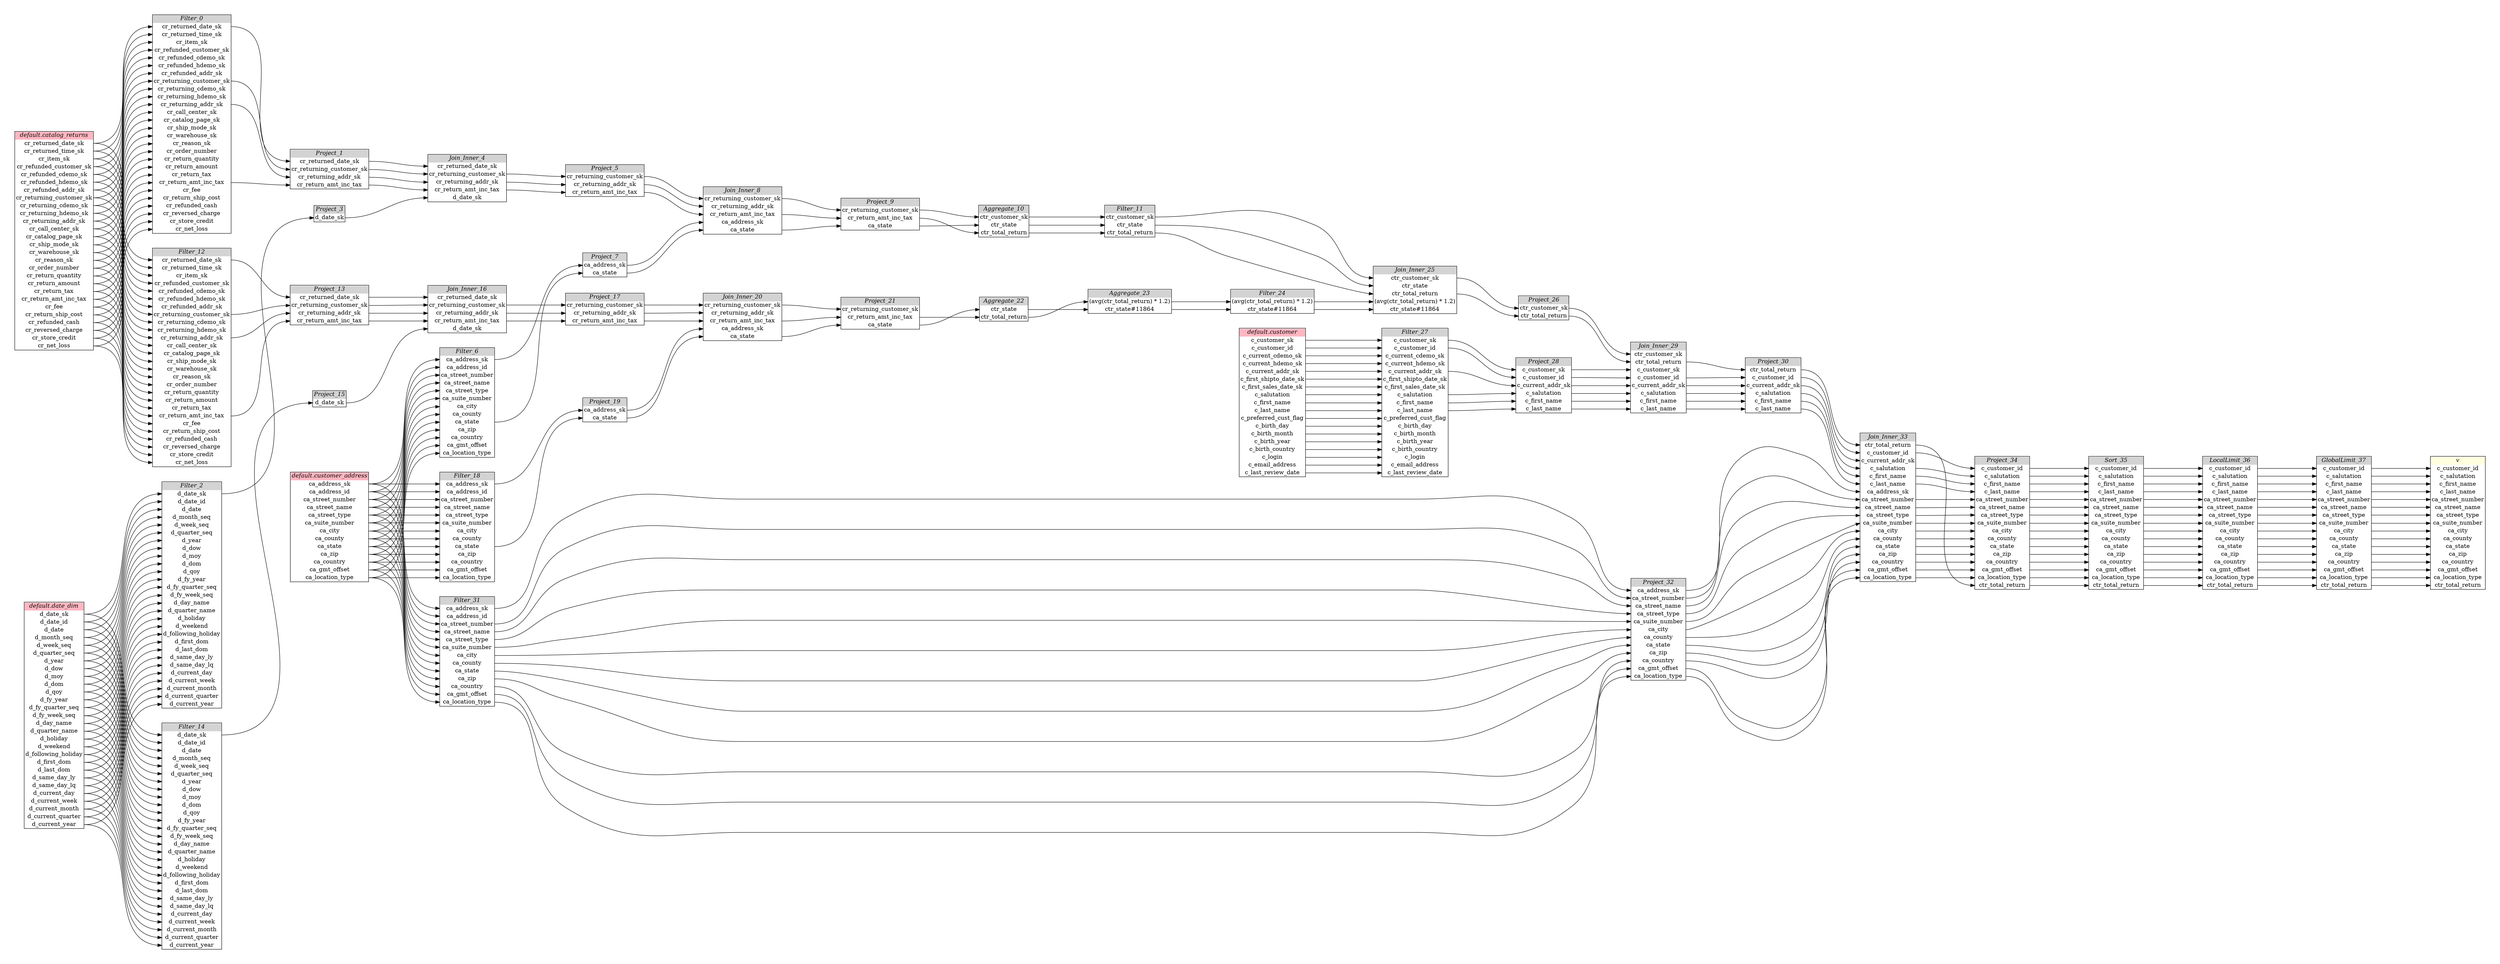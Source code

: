 // Automatically generated by TPCDSFlowTestSuite


digraph {
  graph [pad="0.5", nodesep="0.5", ranksep="2", fontname="Helvetica"];
  node [shape=plain]
  rankdir=LR;

  
"Aggregate_10" [label=<
<table border="1" cellborder="0" cellspacing="0">
  <tr><td bgcolor="lightgray" port="nodeName"><i>Aggregate_10</i></td></tr>
  <tr><td port="0">ctr_customer_sk</td></tr>
<tr><td port="1">ctr_state</td></tr>
<tr><td port="2">ctr_total_return</td></tr>
</table>>];
     

"Aggregate_22" [label=<
<table border="1" cellborder="0" cellspacing="0">
  <tr><td bgcolor="lightgray" port="nodeName"><i>Aggregate_22</i></td></tr>
  <tr><td port="0">ctr_state</td></tr>
<tr><td port="1">ctr_total_return</td></tr>
</table>>];
     

"Aggregate_23" [label=<
<table border="1" cellborder="0" cellspacing="0">
  <tr><td bgcolor="lightgray" port="nodeName"><i>Aggregate_23</i></td></tr>
  <tr><td port="0">(avg(ctr_total_return) * 1.2)</td></tr>
<tr><td port="1">ctr_state#11864</td></tr>
</table>>];
     

"Filter_0" [label=<
<table border="1" cellborder="0" cellspacing="0">
  <tr><td bgcolor="lightgray" port="nodeName"><i>Filter_0</i></td></tr>
  <tr><td port="0">cr_returned_date_sk</td></tr>
<tr><td port="1">cr_returned_time_sk</td></tr>
<tr><td port="2">cr_item_sk</td></tr>
<tr><td port="3">cr_refunded_customer_sk</td></tr>
<tr><td port="4">cr_refunded_cdemo_sk</td></tr>
<tr><td port="5">cr_refunded_hdemo_sk</td></tr>
<tr><td port="6">cr_refunded_addr_sk</td></tr>
<tr><td port="7">cr_returning_customer_sk</td></tr>
<tr><td port="8">cr_returning_cdemo_sk</td></tr>
<tr><td port="9">cr_returning_hdemo_sk</td></tr>
<tr><td port="10">cr_returning_addr_sk</td></tr>
<tr><td port="11">cr_call_center_sk</td></tr>
<tr><td port="12">cr_catalog_page_sk</td></tr>
<tr><td port="13">cr_ship_mode_sk</td></tr>
<tr><td port="14">cr_warehouse_sk</td></tr>
<tr><td port="15">cr_reason_sk</td></tr>
<tr><td port="16">cr_order_number</td></tr>
<tr><td port="17">cr_return_quantity</td></tr>
<tr><td port="18">cr_return_amount</td></tr>
<tr><td port="19">cr_return_tax</td></tr>
<tr><td port="20">cr_return_amt_inc_tax</td></tr>
<tr><td port="21">cr_fee</td></tr>
<tr><td port="22">cr_return_ship_cost</td></tr>
<tr><td port="23">cr_refunded_cash</td></tr>
<tr><td port="24">cr_reversed_charge</td></tr>
<tr><td port="25">cr_store_credit</td></tr>
<tr><td port="26">cr_net_loss</td></tr>
</table>>];
     

"Filter_11" [label=<
<table border="1" cellborder="0" cellspacing="0">
  <tr><td bgcolor="lightgray" port="nodeName"><i>Filter_11</i></td></tr>
  <tr><td port="0">ctr_customer_sk</td></tr>
<tr><td port="1">ctr_state</td></tr>
<tr><td port="2">ctr_total_return</td></tr>
</table>>];
     

"Filter_12" [label=<
<table border="1" cellborder="0" cellspacing="0">
  <tr><td bgcolor="lightgray" port="nodeName"><i>Filter_12</i></td></tr>
  <tr><td port="0">cr_returned_date_sk</td></tr>
<tr><td port="1">cr_returned_time_sk</td></tr>
<tr><td port="2">cr_item_sk</td></tr>
<tr><td port="3">cr_refunded_customer_sk</td></tr>
<tr><td port="4">cr_refunded_cdemo_sk</td></tr>
<tr><td port="5">cr_refunded_hdemo_sk</td></tr>
<tr><td port="6">cr_refunded_addr_sk</td></tr>
<tr><td port="7">cr_returning_customer_sk</td></tr>
<tr><td port="8">cr_returning_cdemo_sk</td></tr>
<tr><td port="9">cr_returning_hdemo_sk</td></tr>
<tr><td port="10">cr_returning_addr_sk</td></tr>
<tr><td port="11">cr_call_center_sk</td></tr>
<tr><td port="12">cr_catalog_page_sk</td></tr>
<tr><td port="13">cr_ship_mode_sk</td></tr>
<tr><td port="14">cr_warehouse_sk</td></tr>
<tr><td port="15">cr_reason_sk</td></tr>
<tr><td port="16">cr_order_number</td></tr>
<tr><td port="17">cr_return_quantity</td></tr>
<tr><td port="18">cr_return_amount</td></tr>
<tr><td port="19">cr_return_tax</td></tr>
<tr><td port="20">cr_return_amt_inc_tax</td></tr>
<tr><td port="21">cr_fee</td></tr>
<tr><td port="22">cr_return_ship_cost</td></tr>
<tr><td port="23">cr_refunded_cash</td></tr>
<tr><td port="24">cr_reversed_charge</td></tr>
<tr><td port="25">cr_store_credit</td></tr>
<tr><td port="26">cr_net_loss</td></tr>
</table>>];
     

"Filter_14" [label=<
<table border="1" cellborder="0" cellspacing="0">
  <tr><td bgcolor="lightgray" port="nodeName"><i>Filter_14</i></td></tr>
  <tr><td port="0">d_date_sk</td></tr>
<tr><td port="1">d_date_id</td></tr>
<tr><td port="2">d_date</td></tr>
<tr><td port="3">d_month_seq</td></tr>
<tr><td port="4">d_week_seq</td></tr>
<tr><td port="5">d_quarter_seq</td></tr>
<tr><td port="6">d_year</td></tr>
<tr><td port="7">d_dow</td></tr>
<tr><td port="8">d_moy</td></tr>
<tr><td port="9">d_dom</td></tr>
<tr><td port="10">d_qoy</td></tr>
<tr><td port="11">d_fy_year</td></tr>
<tr><td port="12">d_fy_quarter_seq</td></tr>
<tr><td port="13">d_fy_week_seq</td></tr>
<tr><td port="14">d_day_name</td></tr>
<tr><td port="15">d_quarter_name</td></tr>
<tr><td port="16">d_holiday</td></tr>
<tr><td port="17">d_weekend</td></tr>
<tr><td port="18">d_following_holiday</td></tr>
<tr><td port="19">d_first_dom</td></tr>
<tr><td port="20">d_last_dom</td></tr>
<tr><td port="21">d_same_day_ly</td></tr>
<tr><td port="22">d_same_day_lq</td></tr>
<tr><td port="23">d_current_day</td></tr>
<tr><td port="24">d_current_week</td></tr>
<tr><td port="25">d_current_month</td></tr>
<tr><td port="26">d_current_quarter</td></tr>
<tr><td port="27">d_current_year</td></tr>
</table>>];
     

"Filter_18" [label=<
<table border="1" cellborder="0" cellspacing="0">
  <tr><td bgcolor="lightgray" port="nodeName"><i>Filter_18</i></td></tr>
  <tr><td port="0">ca_address_sk</td></tr>
<tr><td port="1">ca_address_id</td></tr>
<tr><td port="2">ca_street_number</td></tr>
<tr><td port="3">ca_street_name</td></tr>
<tr><td port="4">ca_street_type</td></tr>
<tr><td port="5">ca_suite_number</td></tr>
<tr><td port="6">ca_city</td></tr>
<tr><td port="7">ca_county</td></tr>
<tr><td port="8">ca_state</td></tr>
<tr><td port="9">ca_zip</td></tr>
<tr><td port="10">ca_country</td></tr>
<tr><td port="11">ca_gmt_offset</td></tr>
<tr><td port="12">ca_location_type</td></tr>
</table>>];
     

"Filter_2" [label=<
<table border="1" cellborder="0" cellspacing="0">
  <tr><td bgcolor="lightgray" port="nodeName"><i>Filter_2</i></td></tr>
  <tr><td port="0">d_date_sk</td></tr>
<tr><td port="1">d_date_id</td></tr>
<tr><td port="2">d_date</td></tr>
<tr><td port="3">d_month_seq</td></tr>
<tr><td port="4">d_week_seq</td></tr>
<tr><td port="5">d_quarter_seq</td></tr>
<tr><td port="6">d_year</td></tr>
<tr><td port="7">d_dow</td></tr>
<tr><td port="8">d_moy</td></tr>
<tr><td port="9">d_dom</td></tr>
<tr><td port="10">d_qoy</td></tr>
<tr><td port="11">d_fy_year</td></tr>
<tr><td port="12">d_fy_quarter_seq</td></tr>
<tr><td port="13">d_fy_week_seq</td></tr>
<tr><td port="14">d_day_name</td></tr>
<tr><td port="15">d_quarter_name</td></tr>
<tr><td port="16">d_holiday</td></tr>
<tr><td port="17">d_weekend</td></tr>
<tr><td port="18">d_following_holiday</td></tr>
<tr><td port="19">d_first_dom</td></tr>
<tr><td port="20">d_last_dom</td></tr>
<tr><td port="21">d_same_day_ly</td></tr>
<tr><td port="22">d_same_day_lq</td></tr>
<tr><td port="23">d_current_day</td></tr>
<tr><td port="24">d_current_week</td></tr>
<tr><td port="25">d_current_month</td></tr>
<tr><td port="26">d_current_quarter</td></tr>
<tr><td port="27">d_current_year</td></tr>
</table>>];
     

"Filter_24" [label=<
<table border="1" cellborder="0" cellspacing="0">
  <tr><td bgcolor="lightgray" port="nodeName"><i>Filter_24</i></td></tr>
  <tr><td port="0">(avg(ctr_total_return) * 1.2)</td></tr>
<tr><td port="1">ctr_state#11864</td></tr>
</table>>];
     

"Filter_27" [label=<
<table border="1" cellborder="0" cellspacing="0">
  <tr><td bgcolor="lightgray" port="nodeName"><i>Filter_27</i></td></tr>
  <tr><td port="0">c_customer_sk</td></tr>
<tr><td port="1">c_customer_id</td></tr>
<tr><td port="2">c_current_cdemo_sk</td></tr>
<tr><td port="3">c_current_hdemo_sk</td></tr>
<tr><td port="4">c_current_addr_sk</td></tr>
<tr><td port="5">c_first_shipto_date_sk</td></tr>
<tr><td port="6">c_first_sales_date_sk</td></tr>
<tr><td port="7">c_salutation</td></tr>
<tr><td port="8">c_first_name</td></tr>
<tr><td port="9">c_last_name</td></tr>
<tr><td port="10">c_preferred_cust_flag</td></tr>
<tr><td port="11">c_birth_day</td></tr>
<tr><td port="12">c_birth_month</td></tr>
<tr><td port="13">c_birth_year</td></tr>
<tr><td port="14">c_birth_country</td></tr>
<tr><td port="15">c_login</td></tr>
<tr><td port="16">c_email_address</td></tr>
<tr><td port="17">c_last_review_date</td></tr>
</table>>];
     

"Filter_31" [label=<
<table border="1" cellborder="0" cellspacing="0">
  <tr><td bgcolor="lightgray" port="nodeName"><i>Filter_31</i></td></tr>
  <tr><td port="0">ca_address_sk</td></tr>
<tr><td port="1">ca_address_id</td></tr>
<tr><td port="2">ca_street_number</td></tr>
<tr><td port="3">ca_street_name</td></tr>
<tr><td port="4">ca_street_type</td></tr>
<tr><td port="5">ca_suite_number</td></tr>
<tr><td port="6">ca_city</td></tr>
<tr><td port="7">ca_county</td></tr>
<tr><td port="8">ca_state</td></tr>
<tr><td port="9">ca_zip</td></tr>
<tr><td port="10">ca_country</td></tr>
<tr><td port="11">ca_gmt_offset</td></tr>
<tr><td port="12">ca_location_type</td></tr>
</table>>];
     

"Filter_6" [label=<
<table border="1" cellborder="0" cellspacing="0">
  <tr><td bgcolor="lightgray" port="nodeName"><i>Filter_6</i></td></tr>
  <tr><td port="0">ca_address_sk</td></tr>
<tr><td port="1">ca_address_id</td></tr>
<tr><td port="2">ca_street_number</td></tr>
<tr><td port="3">ca_street_name</td></tr>
<tr><td port="4">ca_street_type</td></tr>
<tr><td port="5">ca_suite_number</td></tr>
<tr><td port="6">ca_city</td></tr>
<tr><td port="7">ca_county</td></tr>
<tr><td port="8">ca_state</td></tr>
<tr><td port="9">ca_zip</td></tr>
<tr><td port="10">ca_country</td></tr>
<tr><td port="11">ca_gmt_offset</td></tr>
<tr><td port="12">ca_location_type</td></tr>
</table>>];
     

"GlobalLimit_37" [label=<
<table border="1" cellborder="0" cellspacing="0">
  <tr><td bgcolor="lightgray" port="nodeName"><i>GlobalLimit_37</i></td></tr>
  <tr><td port="0">c_customer_id</td></tr>
<tr><td port="1">c_salutation</td></tr>
<tr><td port="2">c_first_name</td></tr>
<tr><td port="3">c_last_name</td></tr>
<tr><td port="4">ca_street_number</td></tr>
<tr><td port="5">ca_street_name</td></tr>
<tr><td port="6">ca_street_type</td></tr>
<tr><td port="7">ca_suite_number</td></tr>
<tr><td port="8">ca_city</td></tr>
<tr><td port="9">ca_county</td></tr>
<tr><td port="10">ca_state</td></tr>
<tr><td port="11">ca_zip</td></tr>
<tr><td port="12">ca_country</td></tr>
<tr><td port="13">ca_gmt_offset</td></tr>
<tr><td port="14">ca_location_type</td></tr>
<tr><td port="15">ctr_total_return</td></tr>
</table>>];
     

"Join_Inner_16" [label=<
<table border="1" cellborder="0" cellspacing="0">
  <tr><td bgcolor="lightgray" port="nodeName"><i>Join_Inner_16</i></td></tr>
  <tr><td port="0">cr_returned_date_sk</td></tr>
<tr><td port="1">cr_returning_customer_sk</td></tr>
<tr><td port="2">cr_returning_addr_sk</td></tr>
<tr><td port="3">cr_return_amt_inc_tax</td></tr>
<tr><td port="4">d_date_sk</td></tr>
</table>>];
     

"Join_Inner_20" [label=<
<table border="1" cellborder="0" cellspacing="0">
  <tr><td bgcolor="lightgray" port="nodeName"><i>Join_Inner_20</i></td></tr>
  <tr><td port="0">cr_returning_customer_sk</td></tr>
<tr><td port="1">cr_returning_addr_sk</td></tr>
<tr><td port="2">cr_return_amt_inc_tax</td></tr>
<tr><td port="3">ca_address_sk</td></tr>
<tr><td port="4">ca_state</td></tr>
</table>>];
     

"Join_Inner_25" [label=<
<table border="1" cellborder="0" cellspacing="0">
  <tr><td bgcolor="lightgray" port="nodeName"><i>Join_Inner_25</i></td></tr>
  <tr><td port="0">ctr_customer_sk</td></tr>
<tr><td port="1">ctr_state</td></tr>
<tr><td port="2">ctr_total_return</td></tr>
<tr><td port="3">(avg(ctr_total_return) * 1.2)</td></tr>
<tr><td port="4">ctr_state#11864</td></tr>
</table>>];
     

"Join_Inner_29" [label=<
<table border="1" cellborder="0" cellspacing="0">
  <tr><td bgcolor="lightgray" port="nodeName"><i>Join_Inner_29</i></td></tr>
  <tr><td port="0">ctr_customer_sk</td></tr>
<tr><td port="1">ctr_total_return</td></tr>
<tr><td port="2">c_customer_sk</td></tr>
<tr><td port="3">c_customer_id</td></tr>
<tr><td port="4">c_current_addr_sk</td></tr>
<tr><td port="5">c_salutation</td></tr>
<tr><td port="6">c_first_name</td></tr>
<tr><td port="7">c_last_name</td></tr>
</table>>];
     

"Join_Inner_33" [label=<
<table border="1" cellborder="0" cellspacing="0">
  <tr><td bgcolor="lightgray" port="nodeName"><i>Join_Inner_33</i></td></tr>
  <tr><td port="0">ctr_total_return</td></tr>
<tr><td port="1">c_customer_id</td></tr>
<tr><td port="2">c_current_addr_sk</td></tr>
<tr><td port="3">c_salutation</td></tr>
<tr><td port="4">c_first_name</td></tr>
<tr><td port="5">c_last_name</td></tr>
<tr><td port="6">ca_address_sk</td></tr>
<tr><td port="7">ca_street_number</td></tr>
<tr><td port="8">ca_street_name</td></tr>
<tr><td port="9">ca_street_type</td></tr>
<tr><td port="10">ca_suite_number</td></tr>
<tr><td port="11">ca_city</td></tr>
<tr><td port="12">ca_county</td></tr>
<tr><td port="13">ca_state</td></tr>
<tr><td port="14">ca_zip</td></tr>
<tr><td port="15">ca_country</td></tr>
<tr><td port="16">ca_gmt_offset</td></tr>
<tr><td port="17">ca_location_type</td></tr>
</table>>];
     

"Join_Inner_4" [label=<
<table border="1" cellborder="0" cellspacing="0">
  <tr><td bgcolor="lightgray" port="nodeName"><i>Join_Inner_4</i></td></tr>
  <tr><td port="0">cr_returned_date_sk</td></tr>
<tr><td port="1">cr_returning_customer_sk</td></tr>
<tr><td port="2">cr_returning_addr_sk</td></tr>
<tr><td port="3">cr_return_amt_inc_tax</td></tr>
<tr><td port="4">d_date_sk</td></tr>
</table>>];
     

"Join_Inner_8" [label=<
<table border="1" cellborder="0" cellspacing="0">
  <tr><td bgcolor="lightgray" port="nodeName"><i>Join_Inner_8</i></td></tr>
  <tr><td port="0">cr_returning_customer_sk</td></tr>
<tr><td port="1">cr_returning_addr_sk</td></tr>
<tr><td port="2">cr_return_amt_inc_tax</td></tr>
<tr><td port="3">ca_address_sk</td></tr>
<tr><td port="4">ca_state</td></tr>
</table>>];
     

"LocalLimit_36" [label=<
<table border="1" cellborder="0" cellspacing="0">
  <tr><td bgcolor="lightgray" port="nodeName"><i>LocalLimit_36</i></td></tr>
  <tr><td port="0">c_customer_id</td></tr>
<tr><td port="1">c_salutation</td></tr>
<tr><td port="2">c_first_name</td></tr>
<tr><td port="3">c_last_name</td></tr>
<tr><td port="4">ca_street_number</td></tr>
<tr><td port="5">ca_street_name</td></tr>
<tr><td port="6">ca_street_type</td></tr>
<tr><td port="7">ca_suite_number</td></tr>
<tr><td port="8">ca_city</td></tr>
<tr><td port="9">ca_county</td></tr>
<tr><td port="10">ca_state</td></tr>
<tr><td port="11">ca_zip</td></tr>
<tr><td port="12">ca_country</td></tr>
<tr><td port="13">ca_gmt_offset</td></tr>
<tr><td port="14">ca_location_type</td></tr>
<tr><td port="15">ctr_total_return</td></tr>
</table>>];
     

"Project_1" [label=<
<table border="1" cellborder="0" cellspacing="0">
  <tr><td bgcolor="lightgray" port="nodeName"><i>Project_1</i></td></tr>
  <tr><td port="0">cr_returned_date_sk</td></tr>
<tr><td port="1">cr_returning_customer_sk</td></tr>
<tr><td port="2">cr_returning_addr_sk</td></tr>
<tr><td port="3">cr_return_amt_inc_tax</td></tr>
</table>>];
     

"Project_13" [label=<
<table border="1" cellborder="0" cellspacing="0">
  <tr><td bgcolor="lightgray" port="nodeName"><i>Project_13</i></td></tr>
  <tr><td port="0">cr_returned_date_sk</td></tr>
<tr><td port="1">cr_returning_customer_sk</td></tr>
<tr><td port="2">cr_returning_addr_sk</td></tr>
<tr><td port="3">cr_return_amt_inc_tax</td></tr>
</table>>];
     

"Project_15" [label=<
<table border="1" cellborder="0" cellspacing="0">
  <tr><td bgcolor="lightgray" port="nodeName"><i>Project_15</i></td></tr>
  <tr><td port="0">d_date_sk</td></tr>
</table>>];
     

"Project_17" [label=<
<table border="1" cellborder="0" cellspacing="0">
  <tr><td bgcolor="lightgray" port="nodeName"><i>Project_17</i></td></tr>
  <tr><td port="0">cr_returning_customer_sk</td></tr>
<tr><td port="1">cr_returning_addr_sk</td></tr>
<tr><td port="2">cr_return_amt_inc_tax</td></tr>
</table>>];
     

"Project_19" [label=<
<table border="1" cellborder="0" cellspacing="0">
  <tr><td bgcolor="lightgray" port="nodeName"><i>Project_19</i></td></tr>
  <tr><td port="0">ca_address_sk</td></tr>
<tr><td port="1">ca_state</td></tr>
</table>>];
     

"Project_21" [label=<
<table border="1" cellborder="0" cellspacing="0">
  <tr><td bgcolor="lightgray" port="nodeName"><i>Project_21</i></td></tr>
  <tr><td port="0">cr_returning_customer_sk</td></tr>
<tr><td port="1">cr_return_amt_inc_tax</td></tr>
<tr><td port="2">ca_state</td></tr>
</table>>];
     

"Project_26" [label=<
<table border="1" cellborder="0" cellspacing="0">
  <tr><td bgcolor="lightgray" port="nodeName"><i>Project_26</i></td></tr>
  <tr><td port="0">ctr_customer_sk</td></tr>
<tr><td port="1">ctr_total_return</td></tr>
</table>>];
     

"Project_28" [label=<
<table border="1" cellborder="0" cellspacing="0">
  <tr><td bgcolor="lightgray" port="nodeName"><i>Project_28</i></td></tr>
  <tr><td port="0">c_customer_sk</td></tr>
<tr><td port="1">c_customer_id</td></tr>
<tr><td port="2">c_current_addr_sk</td></tr>
<tr><td port="3">c_salutation</td></tr>
<tr><td port="4">c_first_name</td></tr>
<tr><td port="5">c_last_name</td></tr>
</table>>];
     

"Project_3" [label=<
<table border="1" cellborder="0" cellspacing="0">
  <tr><td bgcolor="lightgray" port="nodeName"><i>Project_3</i></td></tr>
  <tr><td port="0">d_date_sk</td></tr>
</table>>];
     

"Project_30" [label=<
<table border="1" cellborder="0" cellspacing="0">
  <tr><td bgcolor="lightgray" port="nodeName"><i>Project_30</i></td></tr>
  <tr><td port="0">ctr_total_return</td></tr>
<tr><td port="1">c_customer_id</td></tr>
<tr><td port="2">c_current_addr_sk</td></tr>
<tr><td port="3">c_salutation</td></tr>
<tr><td port="4">c_first_name</td></tr>
<tr><td port="5">c_last_name</td></tr>
</table>>];
     

"Project_32" [label=<
<table border="1" cellborder="0" cellspacing="0">
  <tr><td bgcolor="lightgray" port="nodeName"><i>Project_32</i></td></tr>
  <tr><td port="0">ca_address_sk</td></tr>
<tr><td port="1">ca_street_number</td></tr>
<tr><td port="2">ca_street_name</td></tr>
<tr><td port="3">ca_street_type</td></tr>
<tr><td port="4">ca_suite_number</td></tr>
<tr><td port="5">ca_city</td></tr>
<tr><td port="6">ca_county</td></tr>
<tr><td port="7">ca_state</td></tr>
<tr><td port="8">ca_zip</td></tr>
<tr><td port="9">ca_country</td></tr>
<tr><td port="10">ca_gmt_offset</td></tr>
<tr><td port="11">ca_location_type</td></tr>
</table>>];
     

"Project_34" [label=<
<table border="1" cellborder="0" cellspacing="0">
  <tr><td bgcolor="lightgray" port="nodeName"><i>Project_34</i></td></tr>
  <tr><td port="0">c_customer_id</td></tr>
<tr><td port="1">c_salutation</td></tr>
<tr><td port="2">c_first_name</td></tr>
<tr><td port="3">c_last_name</td></tr>
<tr><td port="4">ca_street_number</td></tr>
<tr><td port="5">ca_street_name</td></tr>
<tr><td port="6">ca_street_type</td></tr>
<tr><td port="7">ca_suite_number</td></tr>
<tr><td port="8">ca_city</td></tr>
<tr><td port="9">ca_county</td></tr>
<tr><td port="10">ca_state</td></tr>
<tr><td port="11">ca_zip</td></tr>
<tr><td port="12">ca_country</td></tr>
<tr><td port="13">ca_gmt_offset</td></tr>
<tr><td port="14">ca_location_type</td></tr>
<tr><td port="15">ctr_total_return</td></tr>
</table>>];
     

"Project_5" [label=<
<table border="1" cellborder="0" cellspacing="0">
  <tr><td bgcolor="lightgray" port="nodeName"><i>Project_5</i></td></tr>
  <tr><td port="0">cr_returning_customer_sk</td></tr>
<tr><td port="1">cr_returning_addr_sk</td></tr>
<tr><td port="2">cr_return_amt_inc_tax</td></tr>
</table>>];
     

"Project_7" [label=<
<table border="1" cellborder="0" cellspacing="0">
  <tr><td bgcolor="lightgray" port="nodeName"><i>Project_7</i></td></tr>
  <tr><td port="0">ca_address_sk</td></tr>
<tr><td port="1">ca_state</td></tr>
</table>>];
     

"Project_9" [label=<
<table border="1" cellborder="0" cellspacing="0">
  <tr><td bgcolor="lightgray" port="nodeName"><i>Project_9</i></td></tr>
  <tr><td port="0">cr_returning_customer_sk</td></tr>
<tr><td port="1">cr_return_amt_inc_tax</td></tr>
<tr><td port="2">ca_state</td></tr>
</table>>];
     

"Sort_35" [label=<
<table border="1" cellborder="0" cellspacing="0">
  <tr><td bgcolor="lightgray" port="nodeName"><i>Sort_35</i></td></tr>
  <tr><td port="0">c_customer_id</td></tr>
<tr><td port="1">c_salutation</td></tr>
<tr><td port="2">c_first_name</td></tr>
<tr><td port="3">c_last_name</td></tr>
<tr><td port="4">ca_street_number</td></tr>
<tr><td port="5">ca_street_name</td></tr>
<tr><td port="6">ca_street_type</td></tr>
<tr><td port="7">ca_suite_number</td></tr>
<tr><td port="8">ca_city</td></tr>
<tr><td port="9">ca_county</td></tr>
<tr><td port="10">ca_state</td></tr>
<tr><td port="11">ca_zip</td></tr>
<tr><td port="12">ca_country</td></tr>
<tr><td port="13">ca_gmt_offset</td></tr>
<tr><td port="14">ca_location_type</td></tr>
<tr><td port="15">ctr_total_return</td></tr>
</table>>];
     

"default.catalog_returns" [label=<
<table border="1" cellborder="0" cellspacing="0">
  <tr><td bgcolor="lightpink" port="nodeName"><i>default.catalog_returns</i></td></tr>
  <tr><td port="0">cr_returned_date_sk</td></tr>
<tr><td port="1">cr_returned_time_sk</td></tr>
<tr><td port="2">cr_item_sk</td></tr>
<tr><td port="3">cr_refunded_customer_sk</td></tr>
<tr><td port="4">cr_refunded_cdemo_sk</td></tr>
<tr><td port="5">cr_refunded_hdemo_sk</td></tr>
<tr><td port="6">cr_refunded_addr_sk</td></tr>
<tr><td port="7">cr_returning_customer_sk</td></tr>
<tr><td port="8">cr_returning_cdemo_sk</td></tr>
<tr><td port="9">cr_returning_hdemo_sk</td></tr>
<tr><td port="10">cr_returning_addr_sk</td></tr>
<tr><td port="11">cr_call_center_sk</td></tr>
<tr><td port="12">cr_catalog_page_sk</td></tr>
<tr><td port="13">cr_ship_mode_sk</td></tr>
<tr><td port="14">cr_warehouse_sk</td></tr>
<tr><td port="15">cr_reason_sk</td></tr>
<tr><td port="16">cr_order_number</td></tr>
<tr><td port="17">cr_return_quantity</td></tr>
<tr><td port="18">cr_return_amount</td></tr>
<tr><td port="19">cr_return_tax</td></tr>
<tr><td port="20">cr_return_amt_inc_tax</td></tr>
<tr><td port="21">cr_fee</td></tr>
<tr><td port="22">cr_return_ship_cost</td></tr>
<tr><td port="23">cr_refunded_cash</td></tr>
<tr><td port="24">cr_reversed_charge</td></tr>
<tr><td port="25">cr_store_credit</td></tr>
<tr><td port="26">cr_net_loss</td></tr>
</table>>];
     

"default.customer" [label=<
<table border="1" cellborder="0" cellspacing="0">
  <tr><td bgcolor="lightpink" port="nodeName"><i>default.customer</i></td></tr>
  <tr><td port="0">c_customer_sk</td></tr>
<tr><td port="1">c_customer_id</td></tr>
<tr><td port="2">c_current_cdemo_sk</td></tr>
<tr><td port="3">c_current_hdemo_sk</td></tr>
<tr><td port="4">c_current_addr_sk</td></tr>
<tr><td port="5">c_first_shipto_date_sk</td></tr>
<tr><td port="6">c_first_sales_date_sk</td></tr>
<tr><td port="7">c_salutation</td></tr>
<tr><td port="8">c_first_name</td></tr>
<tr><td port="9">c_last_name</td></tr>
<tr><td port="10">c_preferred_cust_flag</td></tr>
<tr><td port="11">c_birth_day</td></tr>
<tr><td port="12">c_birth_month</td></tr>
<tr><td port="13">c_birth_year</td></tr>
<tr><td port="14">c_birth_country</td></tr>
<tr><td port="15">c_login</td></tr>
<tr><td port="16">c_email_address</td></tr>
<tr><td port="17">c_last_review_date</td></tr>
</table>>];
     

"default.customer_address" [label=<
<table border="1" cellborder="0" cellspacing="0">
  <tr><td bgcolor="lightpink" port="nodeName"><i>default.customer_address</i></td></tr>
  <tr><td port="0">ca_address_sk</td></tr>
<tr><td port="1">ca_address_id</td></tr>
<tr><td port="2">ca_street_number</td></tr>
<tr><td port="3">ca_street_name</td></tr>
<tr><td port="4">ca_street_type</td></tr>
<tr><td port="5">ca_suite_number</td></tr>
<tr><td port="6">ca_city</td></tr>
<tr><td port="7">ca_county</td></tr>
<tr><td port="8">ca_state</td></tr>
<tr><td port="9">ca_zip</td></tr>
<tr><td port="10">ca_country</td></tr>
<tr><td port="11">ca_gmt_offset</td></tr>
<tr><td port="12">ca_location_type</td></tr>
</table>>];
     

"default.date_dim" [label=<
<table border="1" cellborder="0" cellspacing="0">
  <tr><td bgcolor="lightpink" port="nodeName"><i>default.date_dim</i></td></tr>
  <tr><td port="0">d_date_sk</td></tr>
<tr><td port="1">d_date_id</td></tr>
<tr><td port="2">d_date</td></tr>
<tr><td port="3">d_month_seq</td></tr>
<tr><td port="4">d_week_seq</td></tr>
<tr><td port="5">d_quarter_seq</td></tr>
<tr><td port="6">d_year</td></tr>
<tr><td port="7">d_dow</td></tr>
<tr><td port="8">d_moy</td></tr>
<tr><td port="9">d_dom</td></tr>
<tr><td port="10">d_qoy</td></tr>
<tr><td port="11">d_fy_year</td></tr>
<tr><td port="12">d_fy_quarter_seq</td></tr>
<tr><td port="13">d_fy_week_seq</td></tr>
<tr><td port="14">d_day_name</td></tr>
<tr><td port="15">d_quarter_name</td></tr>
<tr><td port="16">d_holiday</td></tr>
<tr><td port="17">d_weekend</td></tr>
<tr><td port="18">d_following_holiday</td></tr>
<tr><td port="19">d_first_dom</td></tr>
<tr><td port="20">d_last_dom</td></tr>
<tr><td port="21">d_same_day_ly</td></tr>
<tr><td port="22">d_same_day_lq</td></tr>
<tr><td port="23">d_current_day</td></tr>
<tr><td port="24">d_current_week</td></tr>
<tr><td port="25">d_current_month</td></tr>
<tr><td port="26">d_current_quarter</td></tr>
<tr><td port="27">d_current_year</td></tr>
</table>>];
     

"v" [label=<
<table border="1" cellborder="0" cellspacing="0">
  <tr><td bgcolor="lightyellow" port="nodeName"><i>v</i></td></tr>
  <tr><td port="0">c_customer_id</td></tr>
<tr><td port="1">c_salutation</td></tr>
<tr><td port="2">c_first_name</td></tr>
<tr><td port="3">c_last_name</td></tr>
<tr><td port="4">ca_street_number</td></tr>
<tr><td port="5">ca_street_name</td></tr>
<tr><td port="6">ca_street_type</td></tr>
<tr><td port="7">ca_suite_number</td></tr>
<tr><td port="8">ca_city</td></tr>
<tr><td port="9">ca_county</td></tr>
<tr><td port="10">ca_state</td></tr>
<tr><td port="11">ca_zip</td></tr>
<tr><td port="12">ca_country</td></tr>
<tr><td port="13">ca_gmt_offset</td></tr>
<tr><td port="14">ca_location_type</td></tr>
<tr><td port="15">ctr_total_return</td></tr>
</table>>];
     
  "Aggregate_10":0 -> "Filter_11":0;
"Aggregate_10":1 -> "Filter_11":1;
"Aggregate_10":2 -> "Filter_11":2;
"Aggregate_22":0 -> "Aggregate_23":1;
"Aggregate_22":1 -> "Aggregate_23":0;
"Aggregate_23":0 -> "Filter_24":0;
"Aggregate_23":1 -> "Filter_24":1;
"Filter_0":0 -> "Project_1":0;
"Filter_0":10 -> "Project_1":2;
"Filter_0":20 -> "Project_1":3;
"Filter_0":7 -> "Project_1":1;
"Filter_11":0 -> "Join_Inner_25":0;
"Filter_11":1 -> "Join_Inner_25":1;
"Filter_11":2 -> "Join_Inner_25":2;
"Filter_12":0 -> "Project_13":0;
"Filter_12":10 -> "Project_13":2;
"Filter_12":20 -> "Project_13":3;
"Filter_12":7 -> "Project_13":1;
"Filter_14":0 -> "Project_15":0;
"Filter_18":0 -> "Project_19":0;
"Filter_18":8 -> "Project_19":1;
"Filter_2":0 -> "Project_3":0;
"Filter_24":0 -> "Join_Inner_25":3;
"Filter_24":1 -> "Join_Inner_25":4;
"Filter_27":0 -> "Project_28":0;
"Filter_27":1 -> "Project_28":1;
"Filter_27":4 -> "Project_28":2;
"Filter_27":7 -> "Project_28":3;
"Filter_27":8 -> "Project_28":4;
"Filter_27":9 -> "Project_28":5;
"Filter_31":0 -> "Project_32":0;
"Filter_31":10 -> "Project_32":9;
"Filter_31":11 -> "Project_32":10;
"Filter_31":12 -> "Project_32":11;
"Filter_31":2 -> "Project_32":1;
"Filter_31":3 -> "Project_32":2;
"Filter_31":4 -> "Project_32":3;
"Filter_31":5 -> "Project_32":4;
"Filter_31":6 -> "Project_32":5;
"Filter_31":7 -> "Project_32":6;
"Filter_31":8 -> "Project_32":7;
"Filter_31":9 -> "Project_32":8;
"Filter_6":0 -> "Project_7":0;
"Filter_6":8 -> "Project_7":1;
"GlobalLimit_37":0 -> "v":0;
"GlobalLimit_37":1 -> "v":1;
"GlobalLimit_37":10 -> "v":10;
"GlobalLimit_37":11 -> "v":11;
"GlobalLimit_37":12 -> "v":12;
"GlobalLimit_37":13 -> "v":13;
"GlobalLimit_37":14 -> "v":14;
"GlobalLimit_37":15 -> "v":15;
"GlobalLimit_37":2 -> "v":2;
"GlobalLimit_37":3 -> "v":3;
"GlobalLimit_37":4 -> "v":4;
"GlobalLimit_37":5 -> "v":5;
"GlobalLimit_37":6 -> "v":6;
"GlobalLimit_37":7 -> "v":7;
"GlobalLimit_37":8 -> "v":8;
"GlobalLimit_37":9 -> "v":9;
"Join_Inner_16":1 -> "Project_17":0;
"Join_Inner_16":2 -> "Project_17":1;
"Join_Inner_16":3 -> "Project_17":2;
"Join_Inner_20":0 -> "Project_21":0;
"Join_Inner_20":2 -> "Project_21":1;
"Join_Inner_20":4 -> "Project_21":2;
"Join_Inner_25":0 -> "Project_26":0;
"Join_Inner_25":2 -> "Project_26":1;
"Join_Inner_29":1 -> "Project_30":0;
"Join_Inner_29":3 -> "Project_30":1;
"Join_Inner_29":4 -> "Project_30":2;
"Join_Inner_29":5 -> "Project_30":3;
"Join_Inner_29":6 -> "Project_30":4;
"Join_Inner_29":7 -> "Project_30":5;
"Join_Inner_33":0 -> "Project_34":15;
"Join_Inner_33":1 -> "Project_34":0;
"Join_Inner_33":10 -> "Project_34":7;
"Join_Inner_33":11 -> "Project_34":8;
"Join_Inner_33":12 -> "Project_34":9;
"Join_Inner_33":13 -> "Project_34":10;
"Join_Inner_33":14 -> "Project_34":11;
"Join_Inner_33":15 -> "Project_34":12;
"Join_Inner_33":16 -> "Project_34":13;
"Join_Inner_33":17 -> "Project_34":14;
"Join_Inner_33":3 -> "Project_34":1;
"Join_Inner_33":4 -> "Project_34":2;
"Join_Inner_33":5 -> "Project_34":3;
"Join_Inner_33":7 -> "Project_34":4;
"Join_Inner_33":8 -> "Project_34":5;
"Join_Inner_33":9 -> "Project_34":6;
"Join_Inner_4":1 -> "Project_5":0;
"Join_Inner_4":2 -> "Project_5":1;
"Join_Inner_4":3 -> "Project_5":2;
"Join_Inner_8":0 -> "Project_9":0;
"Join_Inner_8":2 -> "Project_9":1;
"Join_Inner_8":4 -> "Project_9":2;
"LocalLimit_36":0 -> "GlobalLimit_37":0;
"LocalLimit_36":1 -> "GlobalLimit_37":1;
"LocalLimit_36":10 -> "GlobalLimit_37":10;
"LocalLimit_36":11 -> "GlobalLimit_37":11;
"LocalLimit_36":12 -> "GlobalLimit_37":12;
"LocalLimit_36":13 -> "GlobalLimit_37":13;
"LocalLimit_36":14 -> "GlobalLimit_37":14;
"LocalLimit_36":15 -> "GlobalLimit_37":15;
"LocalLimit_36":2 -> "GlobalLimit_37":2;
"LocalLimit_36":3 -> "GlobalLimit_37":3;
"LocalLimit_36":4 -> "GlobalLimit_37":4;
"LocalLimit_36":5 -> "GlobalLimit_37":5;
"LocalLimit_36":6 -> "GlobalLimit_37":6;
"LocalLimit_36":7 -> "GlobalLimit_37":7;
"LocalLimit_36":8 -> "GlobalLimit_37":8;
"LocalLimit_36":9 -> "GlobalLimit_37":9;
"Project_1":0 -> "Join_Inner_4":0;
"Project_1":1 -> "Join_Inner_4":1;
"Project_1":2 -> "Join_Inner_4":2;
"Project_1":3 -> "Join_Inner_4":3;
"Project_13":0 -> "Join_Inner_16":0;
"Project_13":1 -> "Join_Inner_16":1;
"Project_13":2 -> "Join_Inner_16":2;
"Project_13":3 -> "Join_Inner_16":3;
"Project_15":0 -> "Join_Inner_16":4;
"Project_17":0 -> "Join_Inner_20":0;
"Project_17":1 -> "Join_Inner_20":1;
"Project_17":2 -> "Join_Inner_20":2;
"Project_19":0 -> "Join_Inner_20":3;
"Project_19":1 -> "Join_Inner_20":4;
"Project_21":1 -> "Aggregate_22":1;
"Project_21":2 -> "Aggregate_22":0;
"Project_26":0 -> "Join_Inner_29":0;
"Project_26":1 -> "Join_Inner_29":1;
"Project_28":0 -> "Join_Inner_29":2;
"Project_28":1 -> "Join_Inner_29":3;
"Project_28":2 -> "Join_Inner_29":4;
"Project_28":3 -> "Join_Inner_29":5;
"Project_28":4 -> "Join_Inner_29":6;
"Project_28":5 -> "Join_Inner_29":7;
"Project_3":0 -> "Join_Inner_4":4;
"Project_30":0 -> "Join_Inner_33":0;
"Project_30":1 -> "Join_Inner_33":1;
"Project_30":2 -> "Join_Inner_33":2;
"Project_30":3 -> "Join_Inner_33":3;
"Project_30":4 -> "Join_Inner_33":4;
"Project_30":5 -> "Join_Inner_33":5;
"Project_32":0 -> "Join_Inner_33":6;
"Project_32":1 -> "Join_Inner_33":7;
"Project_32":10 -> "Join_Inner_33":16;
"Project_32":11 -> "Join_Inner_33":17;
"Project_32":2 -> "Join_Inner_33":8;
"Project_32":3 -> "Join_Inner_33":9;
"Project_32":4 -> "Join_Inner_33":10;
"Project_32":5 -> "Join_Inner_33":11;
"Project_32":6 -> "Join_Inner_33":12;
"Project_32":7 -> "Join_Inner_33":13;
"Project_32":8 -> "Join_Inner_33":14;
"Project_32":9 -> "Join_Inner_33":15;
"Project_34":0 -> "Sort_35":0;
"Project_34":1 -> "Sort_35":1;
"Project_34":10 -> "Sort_35":10;
"Project_34":11 -> "Sort_35":11;
"Project_34":12 -> "Sort_35":12;
"Project_34":13 -> "Sort_35":13;
"Project_34":14 -> "Sort_35":14;
"Project_34":15 -> "Sort_35":15;
"Project_34":2 -> "Sort_35":2;
"Project_34":3 -> "Sort_35":3;
"Project_34":4 -> "Sort_35":4;
"Project_34":5 -> "Sort_35":5;
"Project_34":6 -> "Sort_35":6;
"Project_34":7 -> "Sort_35":7;
"Project_34":8 -> "Sort_35":8;
"Project_34":9 -> "Sort_35":9;
"Project_5":0 -> "Join_Inner_8":0;
"Project_5":1 -> "Join_Inner_8":1;
"Project_5":2 -> "Join_Inner_8":2;
"Project_7":0 -> "Join_Inner_8":3;
"Project_7":1 -> "Join_Inner_8":4;
"Project_9":0 -> "Aggregate_10":0;
"Project_9":1 -> "Aggregate_10":2;
"Project_9":2 -> "Aggregate_10":1;
"Sort_35":0 -> "LocalLimit_36":0;
"Sort_35":1 -> "LocalLimit_36":1;
"Sort_35":10 -> "LocalLimit_36":10;
"Sort_35":11 -> "LocalLimit_36":11;
"Sort_35":12 -> "LocalLimit_36":12;
"Sort_35":13 -> "LocalLimit_36":13;
"Sort_35":14 -> "LocalLimit_36":14;
"Sort_35":15 -> "LocalLimit_36":15;
"Sort_35":2 -> "LocalLimit_36":2;
"Sort_35":3 -> "LocalLimit_36":3;
"Sort_35":4 -> "LocalLimit_36":4;
"Sort_35":5 -> "LocalLimit_36":5;
"Sort_35":6 -> "LocalLimit_36":6;
"Sort_35":7 -> "LocalLimit_36":7;
"Sort_35":8 -> "LocalLimit_36":8;
"Sort_35":9 -> "LocalLimit_36":9;
"default.catalog_returns":0 -> "Filter_0":0;
"default.catalog_returns":0 -> "Filter_12":0;
"default.catalog_returns":1 -> "Filter_0":1;
"default.catalog_returns":1 -> "Filter_12":1;
"default.catalog_returns":10 -> "Filter_0":10;
"default.catalog_returns":10 -> "Filter_12":10;
"default.catalog_returns":11 -> "Filter_0":11;
"default.catalog_returns":11 -> "Filter_12":11;
"default.catalog_returns":12 -> "Filter_0":12;
"default.catalog_returns":12 -> "Filter_12":12;
"default.catalog_returns":13 -> "Filter_0":13;
"default.catalog_returns":13 -> "Filter_12":13;
"default.catalog_returns":14 -> "Filter_0":14;
"default.catalog_returns":14 -> "Filter_12":14;
"default.catalog_returns":15 -> "Filter_0":15;
"default.catalog_returns":15 -> "Filter_12":15;
"default.catalog_returns":16 -> "Filter_0":16;
"default.catalog_returns":16 -> "Filter_12":16;
"default.catalog_returns":17 -> "Filter_0":17;
"default.catalog_returns":17 -> "Filter_12":17;
"default.catalog_returns":18 -> "Filter_0":18;
"default.catalog_returns":18 -> "Filter_12":18;
"default.catalog_returns":19 -> "Filter_0":19;
"default.catalog_returns":19 -> "Filter_12":19;
"default.catalog_returns":2 -> "Filter_0":2;
"default.catalog_returns":2 -> "Filter_12":2;
"default.catalog_returns":20 -> "Filter_0":20;
"default.catalog_returns":20 -> "Filter_12":20;
"default.catalog_returns":21 -> "Filter_0":21;
"default.catalog_returns":21 -> "Filter_12":21;
"default.catalog_returns":22 -> "Filter_0":22;
"default.catalog_returns":22 -> "Filter_12":22;
"default.catalog_returns":23 -> "Filter_0":23;
"default.catalog_returns":23 -> "Filter_12":23;
"default.catalog_returns":24 -> "Filter_0":24;
"default.catalog_returns":24 -> "Filter_12":24;
"default.catalog_returns":25 -> "Filter_0":25;
"default.catalog_returns":25 -> "Filter_12":25;
"default.catalog_returns":26 -> "Filter_0":26;
"default.catalog_returns":26 -> "Filter_12":26;
"default.catalog_returns":3 -> "Filter_0":3;
"default.catalog_returns":3 -> "Filter_12":3;
"default.catalog_returns":4 -> "Filter_0":4;
"default.catalog_returns":4 -> "Filter_12":4;
"default.catalog_returns":5 -> "Filter_0":5;
"default.catalog_returns":5 -> "Filter_12":5;
"default.catalog_returns":6 -> "Filter_0":6;
"default.catalog_returns":6 -> "Filter_12":6;
"default.catalog_returns":7 -> "Filter_0":7;
"default.catalog_returns":7 -> "Filter_12":7;
"default.catalog_returns":8 -> "Filter_0":8;
"default.catalog_returns":8 -> "Filter_12":8;
"default.catalog_returns":9 -> "Filter_0":9;
"default.catalog_returns":9 -> "Filter_12":9;
"default.customer":0 -> "Filter_27":0;
"default.customer":1 -> "Filter_27":1;
"default.customer":10 -> "Filter_27":10;
"default.customer":11 -> "Filter_27":11;
"default.customer":12 -> "Filter_27":12;
"default.customer":13 -> "Filter_27":13;
"default.customer":14 -> "Filter_27":14;
"default.customer":15 -> "Filter_27":15;
"default.customer":16 -> "Filter_27":16;
"default.customer":17 -> "Filter_27":17;
"default.customer":2 -> "Filter_27":2;
"default.customer":3 -> "Filter_27":3;
"default.customer":4 -> "Filter_27":4;
"default.customer":5 -> "Filter_27":5;
"default.customer":6 -> "Filter_27":6;
"default.customer":7 -> "Filter_27":7;
"default.customer":8 -> "Filter_27":8;
"default.customer":9 -> "Filter_27":9;
"default.customer_address":0 -> "Filter_18":0;
"default.customer_address":0 -> "Filter_31":0;
"default.customer_address":0 -> "Filter_6":0;
"default.customer_address":1 -> "Filter_18":1;
"default.customer_address":1 -> "Filter_31":1;
"default.customer_address":1 -> "Filter_6":1;
"default.customer_address":10 -> "Filter_18":10;
"default.customer_address":10 -> "Filter_31":10;
"default.customer_address":10 -> "Filter_6":10;
"default.customer_address":11 -> "Filter_18":11;
"default.customer_address":11 -> "Filter_31":11;
"default.customer_address":11 -> "Filter_6":11;
"default.customer_address":12 -> "Filter_18":12;
"default.customer_address":12 -> "Filter_31":12;
"default.customer_address":12 -> "Filter_6":12;
"default.customer_address":2 -> "Filter_18":2;
"default.customer_address":2 -> "Filter_31":2;
"default.customer_address":2 -> "Filter_6":2;
"default.customer_address":3 -> "Filter_18":3;
"default.customer_address":3 -> "Filter_31":3;
"default.customer_address":3 -> "Filter_6":3;
"default.customer_address":4 -> "Filter_18":4;
"default.customer_address":4 -> "Filter_31":4;
"default.customer_address":4 -> "Filter_6":4;
"default.customer_address":5 -> "Filter_18":5;
"default.customer_address":5 -> "Filter_31":5;
"default.customer_address":5 -> "Filter_6":5;
"default.customer_address":6 -> "Filter_18":6;
"default.customer_address":6 -> "Filter_31":6;
"default.customer_address":6 -> "Filter_6":6;
"default.customer_address":7 -> "Filter_18":7;
"default.customer_address":7 -> "Filter_31":7;
"default.customer_address":7 -> "Filter_6":7;
"default.customer_address":8 -> "Filter_18":8;
"default.customer_address":8 -> "Filter_31":8;
"default.customer_address":8 -> "Filter_6":8;
"default.customer_address":9 -> "Filter_18":9;
"default.customer_address":9 -> "Filter_31":9;
"default.customer_address":9 -> "Filter_6":9;
"default.date_dim":0 -> "Filter_14":0;
"default.date_dim":0 -> "Filter_2":0;
"default.date_dim":1 -> "Filter_14":1;
"default.date_dim":1 -> "Filter_2":1;
"default.date_dim":10 -> "Filter_14":10;
"default.date_dim":10 -> "Filter_2":10;
"default.date_dim":11 -> "Filter_14":11;
"default.date_dim":11 -> "Filter_2":11;
"default.date_dim":12 -> "Filter_14":12;
"default.date_dim":12 -> "Filter_2":12;
"default.date_dim":13 -> "Filter_14":13;
"default.date_dim":13 -> "Filter_2":13;
"default.date_dim":14 -> "Filter_14":14;
"default.date_dim":14 -> "Filter_2":14;
"default.date_dim":15 -> "Filter_14":15;
"default.date_dim":15 -> "Filter_2":15;
"default.date_dim":16 -> "Filter_14":16;
"default.date_dim":16 -> "Filter_2":16;
"default.date_dim":17 -> "Filter_14":17;
"default.date_dim":17 -> "Filter_2":17;
"default.date_dim":18 -> "Filter_14":18;
"default.date_dim":18 -> "Filter_2":18;
"default.date_dim":19 -> "Filter_14":19;
"default.date_dim":19 -> "Filter_2":19;
"default.date_dim":2 -> "Filter_14":2;
"default.date_dim":2 -> "Filter_2":2;
"default.date_dim":20 -> "Filter_14":20;
"default.date_dim":20 -> "Filter_2":20;
"default.date_dim":21 -> "Filter_14":21;
"default.date_dim":21 -> "Filter_2":21;
"default.date_dim":22 -> "Filter_14":22;
"default.date_dim":22 -> "Filter_2":22;
"default.date_dim":23 -> "Filter_14":23;
"default.date_dim":23 -> "Filter_2":23;
"default.date_dim":24 -> "Filter_14":24;
"default.date_dim":24 -> "Filter_2":24;
"default.date_dim":25 -> "Filter_14":25;
"default.date_dim":25 -> "Filter_2":25;
"default.date_dim":26 -> "Filter_14":26;
"default.date_dim":26 -> "Filter_2":26;
"default.date_dim":27 -> "Filter_14":27;
"default.date_dim":27 -> "Filter_2":27;
"default.date_dim":3 -> "Filter_14":3;
"default.date_dim":3 -> "Filter_2":3;
"default.date_dim":4 -> "Filter_14":4;
"default.date_dim":4 -> "Filter_2":4;
"default.date_dim":5 -> "Filter_14":5;
"default.date_dim":5 -> "Filter_2":5;
"default.date_dim":6 -> "Filter_14":6;
"default.date_dim":6 -> "Filter_2":6;
"default.date_dim":7 -> "Filter_14":7;
"default.date_dim":7 -> "Filter_2":7;
"default.date_dim":8 -> "Filter_14":8;
"default.date_dim":8 -> "Filter_2":8;
"default.date_dim":9 -> "Filter_14":9;
"default.date_dim":9 -> "Filter_2":9;
}
       